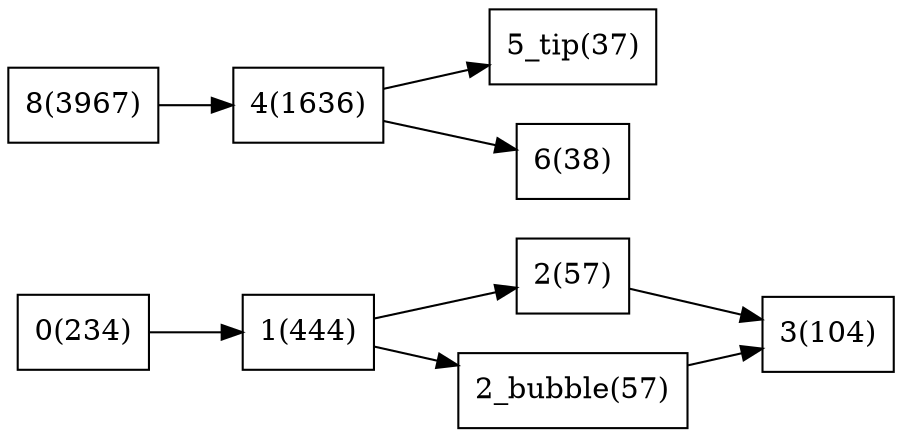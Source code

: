 digraph G {
graph [rankdir=LR, fontname="Courier"];
node [shape=record];
0[label="0(234)"];
1[label="1(444)"];
2[label="2(57)"];
7[label="2_bubble(57)"];
3[label="3(104)"];
4[label="4(1636)"];
5[label="5_tip(37)"];
6[label="6(38)"];
8[label="8(3967)"];

0 -> 1;
1 -> 2;
1 -> 7 -> 3;
2 -> 3;
8 -> 4 -> 5;
4 -> 6;

}